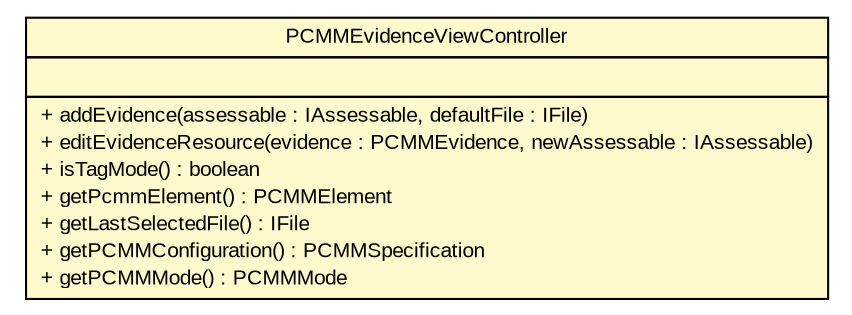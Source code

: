 #!/usr/local/bin/dot
#
# Class diagram 
# Generated by UMLGraph version R5_6-24-gf6e263 (http://www.umlgraph.org/)
#

digraph G {
	edge [fontname="arial",fontsize=10,labelfontname="arial",labelfontsize=10];
	node [fontname="arial",fontsize=10,shape=plaintext];
	nodesep=0.25;
	ranksep=0.5;
	// gov.sandia.cf.parts.ui.pcmm.PCMMEvidenceViewController
	c269651 [label=<<table title="gov.sandia.cf.parts.ui.pcmm.PCMMEvidenceViewController" border="0" cellborder="1" cellspacing="0" cellpadding="2" port="p" bgcolor="lemonChiffon" href="./PCMMEvidenceViewController.html">
		<tr><td><table border="0" cellspacing="0" cellpadding="1">
<tr><td align="center" balign="center"> PCMMEvidenceViewController </td></tr>
		</table></td></tr>
		<tr><td><table border="0" cellspacing="0" cellpadding="1">
<tr><td align="left" balign="left">  </td></tr>
		</table></td></tr>
		<tr><td><table border="0" cellspacing="0" cellpadding="1">
<tr><td align="left" balign="left"> + addEvidence(assessable : IAssessable, defaultFile : IFile) </td></tr>
<tr><td align="left" balign="left"> + editEvidenceResource(evidence : PCMMEvidence, newAssessable : IAssessable) </td></tr>
<tr><td align="left" balign="left"> + isTagMode() : boolean </td></tr>
<tr><td align="left" balign="left"> + getPcmmElement() : PCMMElement </td></tr>
<tr><td align="left" balign="left"> + getLastSelectedFile() : IFile </td></tr>
<tr><td align="left" balign="left"> + getPCMMConfiguration() : PCMMSpecification </td></tr>
<tr><td align="left" balign="left"> + getPCMMMode() : PCMMMode </td></tr>
		</table></td></tr>
		</table>>, URL="./PCMMEvidenceViewController.html", fontname="arial", fontcolor="black", fontsize=10.0];
}

